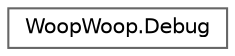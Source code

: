 digraph "Graphical Class Hierarchy"
{
 // LATEX_PDF_SIZE
  bgcolor="transparent";
  edge [fontname=Helvetica,fontsize=10,labelfontname=Helvetica,labelfontsize=10];
  node [fontname=Helvetica,fontsize=10,shape=box,height=0.2,width=0.4];
  rankdir="LR";
  Node0 [id="Node000000",label="WoopWoop.Debug",height=0.2,width=0.4,color="grey40", fillcolor="white", style="filled",URL="$class_woop_woop_1_1_debug.html",tooltip=" "];
}

